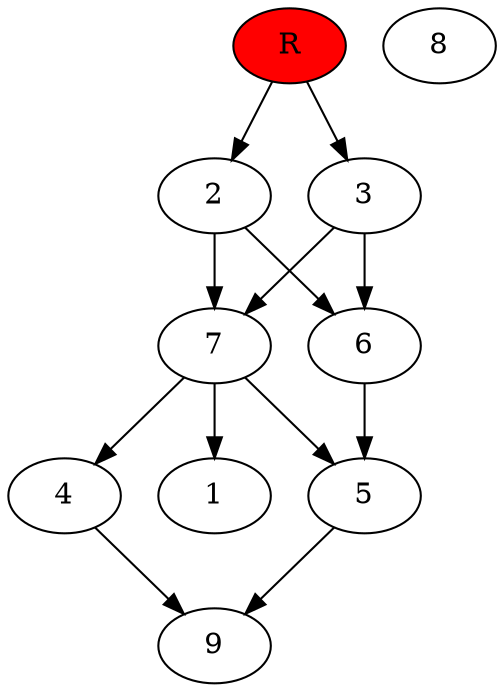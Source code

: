 digraph prb28477 {
	1
	2
	3
	4
	5
	6
	7
	8
	R [fillcolor="#ff0000" style=filled]
	2 -> 6
	2 -> 7
	3 -> 6
	3 -> 7
	4 -> 9
	5 -> 9
	6 -> 5
	7 -> 1
	7 -> 4
	7 -> 5
	R -> 2
	R -> 3
}
